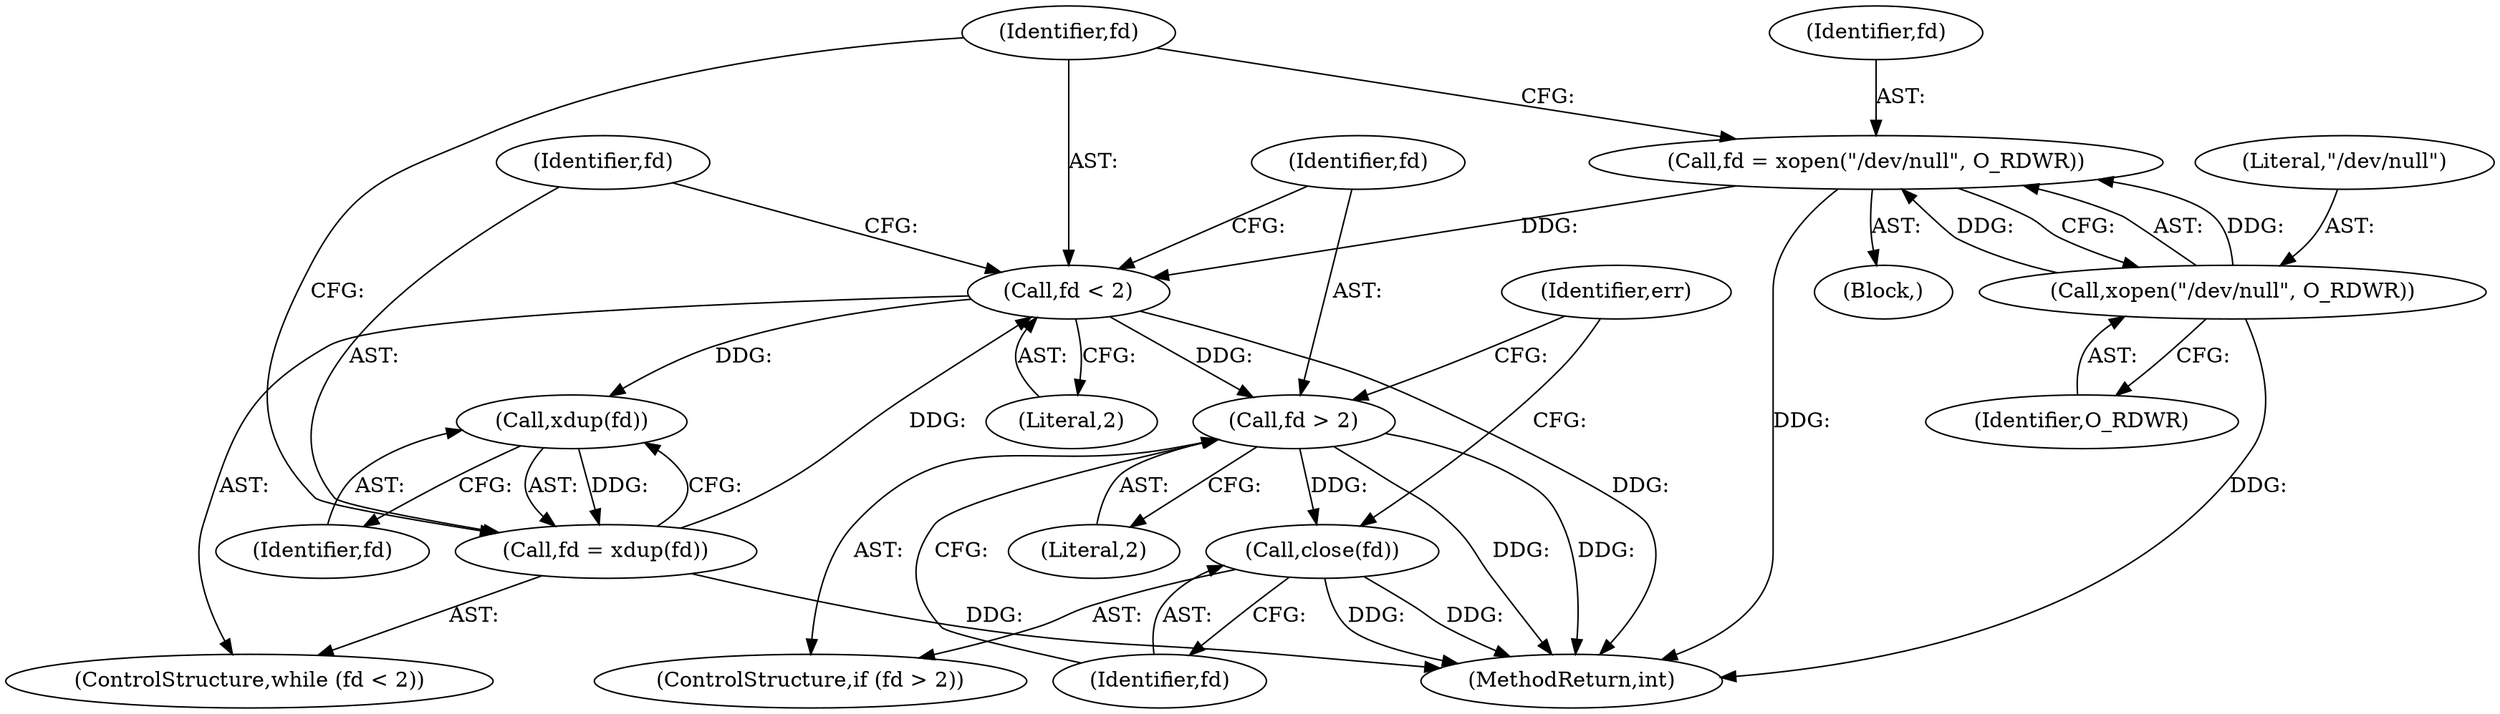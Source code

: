 digraph "0_abrt_3c1b60cfa62d39e5fff5a53a5bc53dae189e740e@API" {
"1000152" [label="(Call,fd = xopen(\"/dev/null\", O_RDWR))"];
"1000154" [label="(Call,xopen(\"/dev/null\", O_RDWR))"];
"1000158" [label="(Call,fd < 2)"];
"1000163" [label="(Call,xdup(fd))"];
"1000161" [label="(Call,fd = xdup(fd))"];
"1000166" [label="(Call,fd > 2)"];
"1000169" [label="(Call,close(fd))"];
"1000154" [label="(Call,xopen(\"/dev/null\", O_RDWR))"];
"1000166" [label="(Call,fd > 2)"];
"1000162" [label="(Identifier,fd)"];
"1000161" [label="(Call,fd = xdup(fd))"];
"1000168" [label="(Literal,2)"];
"1000155" [label="(Literal,\"/dev/null\")"];
"1000153" [label="(Identifier,fd)"];
"1000150" [label="(Block,)"];
"1000163" [label="(Call,xdup(fd))"];
"1000173" [label="(Identifier,err)"];
"1000158" [label="(Call,fd < 2)"];
"1000160" [label="(Literal,2)"];
"1001447" [label="(MethodReturn,int)"];
"1000169" [label="(Call,close(fd))"];
"1000170" [label="(Identifier,fd)"];
"1000165" [label="(ControlStructure,if (fd > 2))"];
"1000159" [label="(Identifier,fd)"];
"1000157" [label="(ControlStructure,while (fd < 2))"];
"1000167" [label="(Identifier,fd)"];
"1000164" [label="(Identifier,fd)"];
"1000152" [label="(Call,fd = xopen(\"/dev/null\", O_RDWR))"];
"1000156" [label="(Identifier,O_RDWR)"];
"1000152" -> "1000150"  [label="AST: "];
"1000152" -> "1000154"  [label="CFG: "];
"1000153" -> "1000152"  [label="AST: "];
"1000154" -> "1000152"  [label="AST: "];
"1000159" -> "1000152"  [label="CFG: "];
"1000152" -> "1001447"  [label="DDG: "];
"1000154" -> "1000152"  [label="DDG: "];
"1000154" -> "1000152"  [label="DDG: "];
"1000152" -> "1000158"  [label="DDG: "];
"1000154" -> "1000156"  [label="CFG: "];
"1000155" -> "1000154"  [label="AST: "];
"1000156" -> "1000154"  [label="AST: "];
"1000154" -> "1001447"  [label="DDG: "];
"1000158" -> "1000157"  [label="AST: "];
"1000158" -> "1000160"  [label="CFG: "];
"1000159" -> "1000158"  [label="AST: "];
"1000160" -> "1000158"  [label="AST: "];
"1000162" -> "1000158"  [label="CFG: "];
"1000167" -> "1000158"  [label="CFG: "];
"1000158" -> "1001447"  [label="DDG: "];
"1000161" -> "1000158"  [label="DDG: "];
"1000158" -> "1000163"  [label="DDG: "];
"1000158" -> "1000166"  [label="DDG: "];
"1000163" -> "1000161"  [label="AST: "];
"1000163" -> "1000164"  [label="CFG: "];
"1000164" -> "1000163"  [label="AST: "];
"1000161" -> "1000163"  [label="CFG: "];
"1000163" -> "1000161"  [label="DDG: "];
"1000161" -> "1000157"  [label="AST: "];
"1000162" -> "1000161"  [label="AST: "];
"1000159" -> "1000161"  [label="CFG: "];
"1000161" -> "1001447"  [label="DDG: "];
"1000166" -> "1000165"  [label="AST: "];
"1000166" -> "1000168"  [label="CFG: "];
"1000167" -> "1000166"  [label="AST: "];
"1000168" -> "1000166"  [label="AST: "];
"1000170" -> "1000166"  [label="CFG: "];
"1000173" -> "1000166"  [label="CFG: "];
"1000166" -> "1001447"  [label="DDG: "];
"1000166" -> "1001447"  [label="DDG: "];
"1000166" -> "1000169"  [label="DDG: "];
"1000169" -> "1000165"  [label="AST: "];
"1000169" -> "1000170"  [label="CFG: "];
"1000170" -> "1000169"  [label="AST: "];
"1000173" -> "1000169"  [label="CFG: "];
"1000169" -> "1001447"  [label="DDG: "];
"1000169" -> "1001447"  [label="DDG: "];
}
